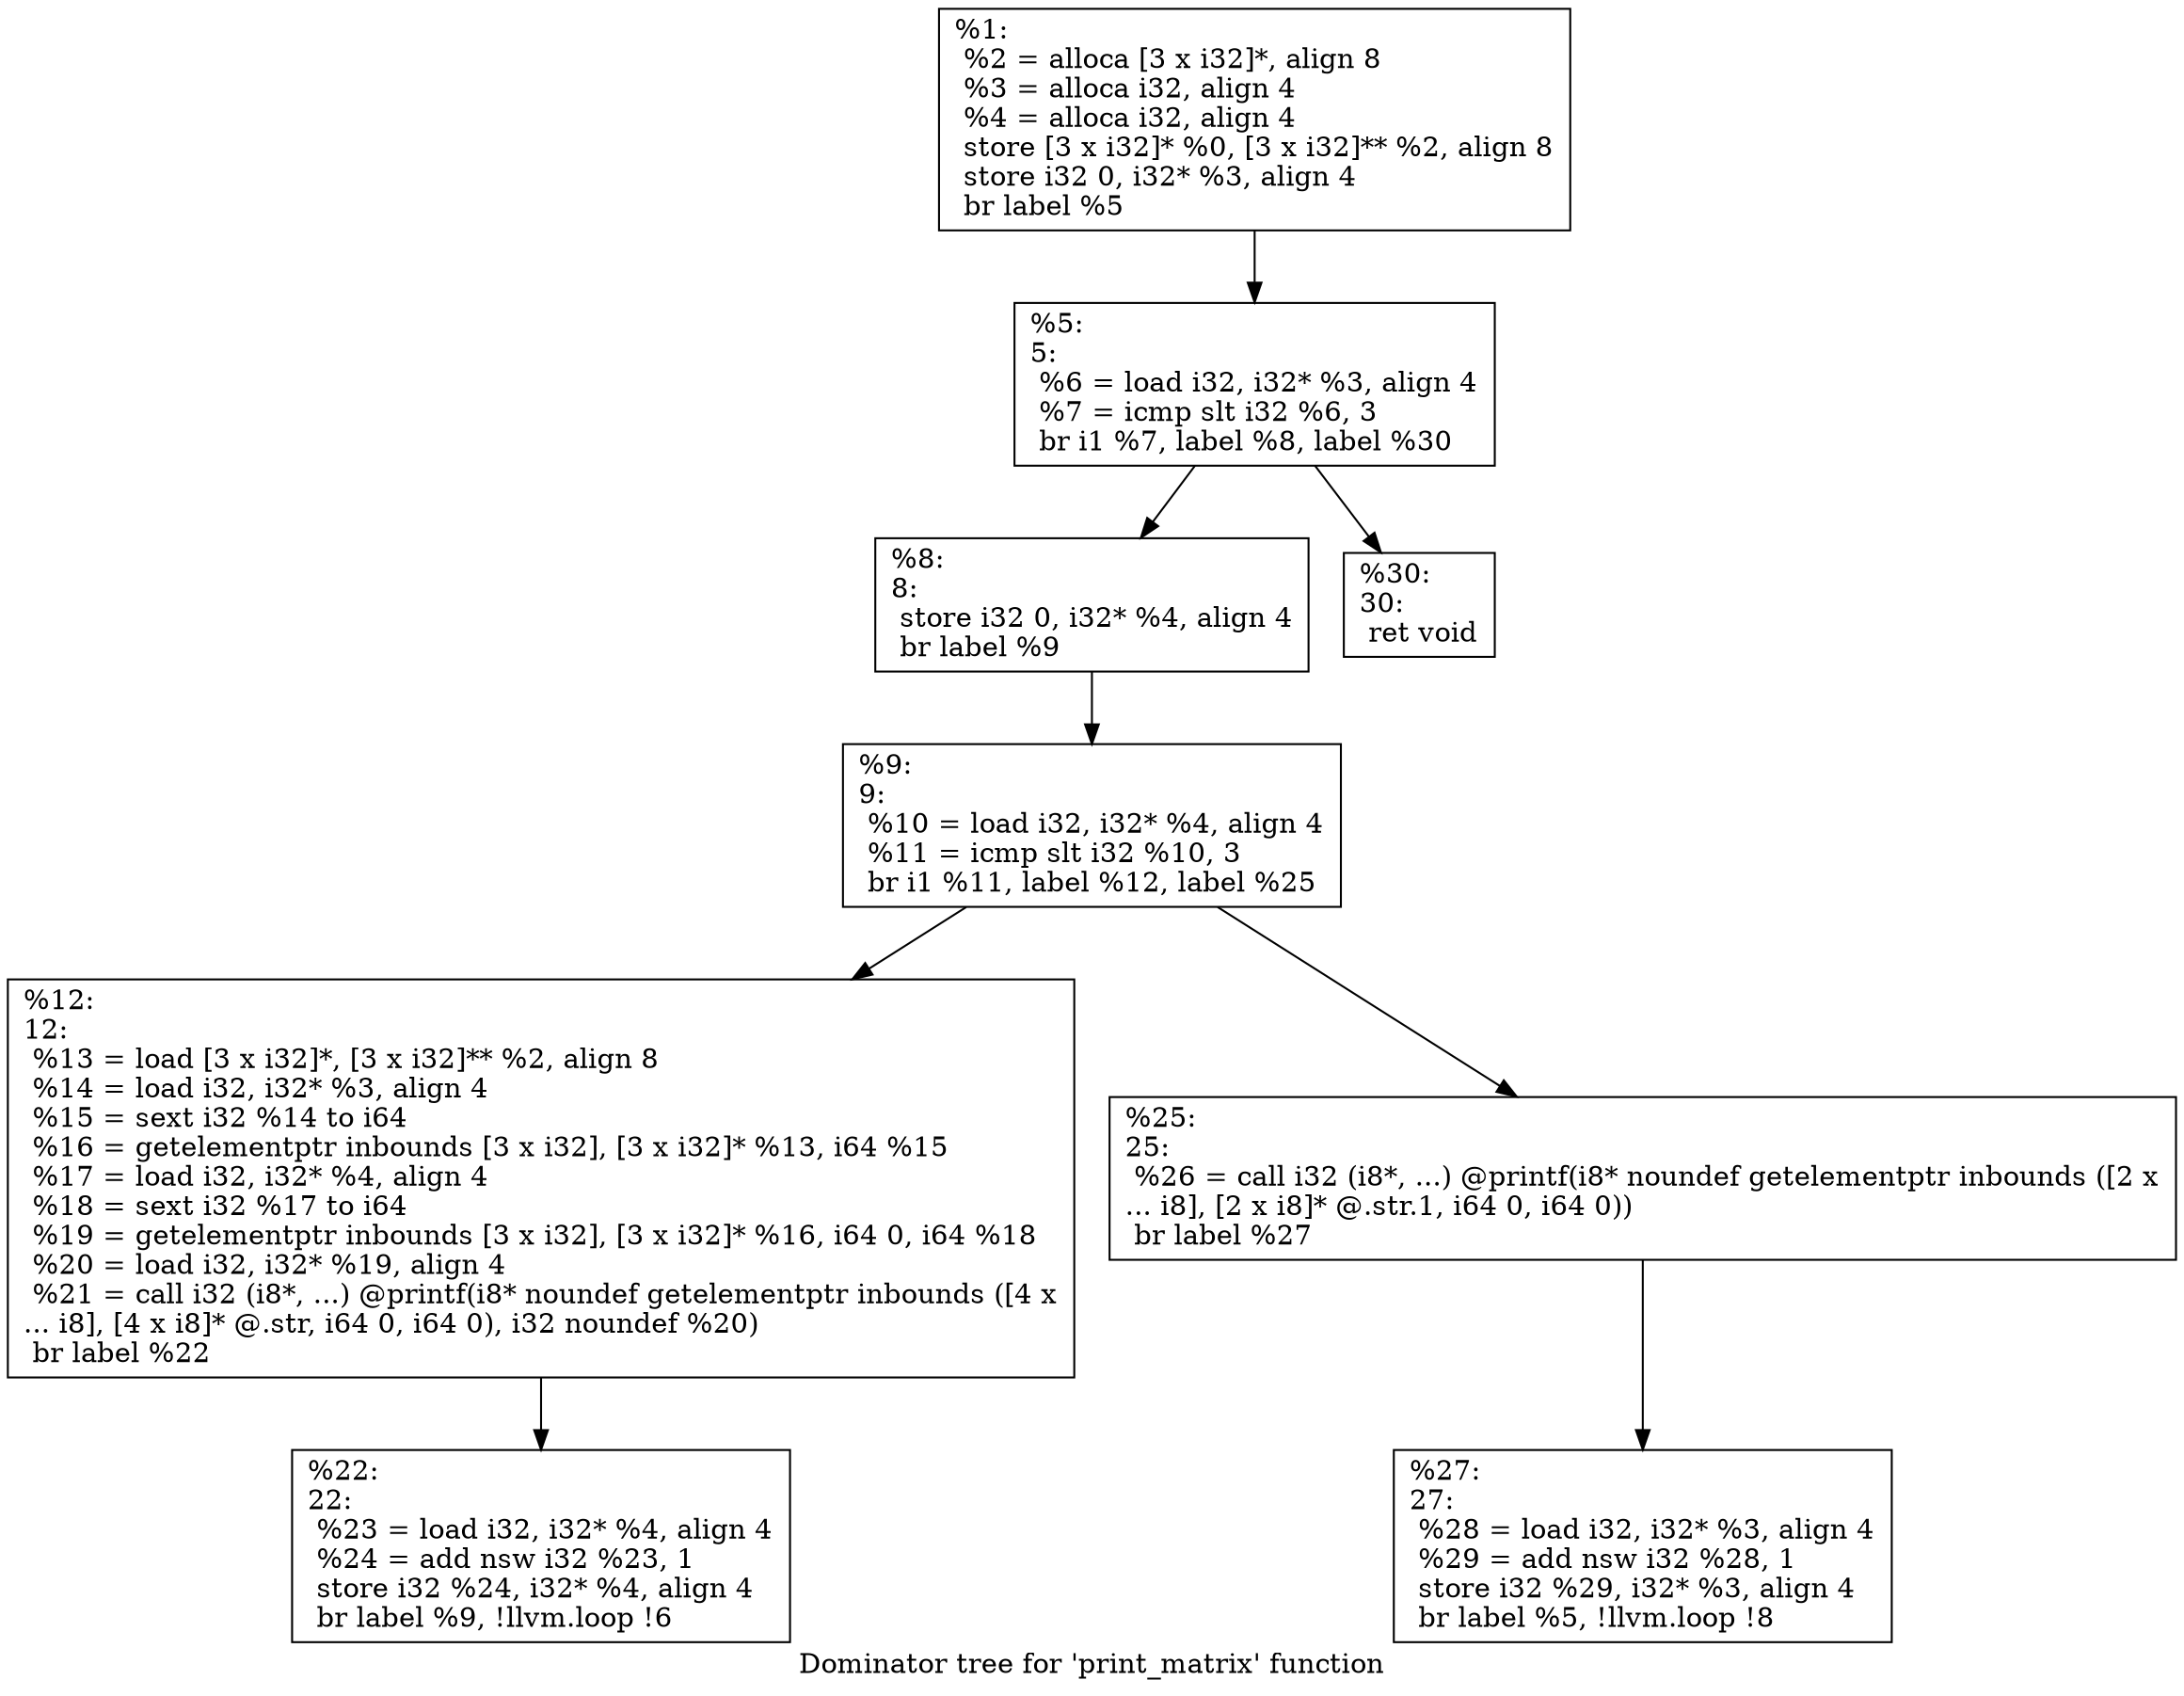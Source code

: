 digraph "Dominator tree for 'print_matrix' function" {
	label="Dominator tree for 'print_matrix' function";

	Node0x55d00145ed60 [shape=record,label="{%1:\l  %2 = alloca [3 x i32]*, align 8\l  %3 = alloca i32, align 4\l  %4 = alloca i32, align 4\l  store [3 x i32]* %0, [3 x i32]** %2, align 8\l  store i32 0, i32* %3, align 4\l  br label %5\l}"];
	Node0x55d00145ed60 -> Node0x55d00145baa0;
	Node0x55d00145baa0 [shape=record,label="{%5:\l5:                                                \l  %6 = load i32, i32* %3, align 4\l  %7 = icmp slt i32 %6, 3\l  br i1 %7, label %8, label %30\l}"];
	Node0x55d00145baa0 -> Node0x55d00145bb00;
	Node0x55d00145baa0 -> Node0x55d00145bd40;
	Node0x55d00145bb00 [shape=record,label="{%8:\l8:                                                \l  store i32 0, i32* %4, align 4\l  br label %9\l}"];
	Node0x55d00145bb00 -> Node0x55d00145bb60;
	Node0x55d00145bb60 [shape=record,label="{%9:\l9:                                                \l  %10 = load i32, i32* %4, align 4\l  %11 = icmp slt i32 %10, 3\l  br i1 %11, label %12, label %25\l}"];
	Node0x55d00145bb60 -> Node0x55d00145bbc0;
	Node0x55d00145bb60 -> Node0x55d00145bc80;
	Node0x55d00145bbc0 [shape=record,label="{%12:\l12:                                               \l  %13 = load [3 x i32]*, [3 x i32]** %2, align 8\l  %14 = load i32, i32* %3, align 4\l  %15 = sext i32 %14 to i64\l  %16 = getelementptr inbounds [3 x i32], [3 x i32]* %13, i64 %15\l  %17 = load i32, i32* %4, align 4\l  %18 = sext i32 %17 to i64\l  %19 = getelementptr inbounds [3 x i32], [3 x i32]* %16, i64 0, i64 %18\l  %20 = load i32, i32* %19, align 4\l  %21 = call i32 (i8*, ...) @printf(i8* noundef getelementptr inbounds ([4 x\l... i8], [4 x i8]* @.str, i64 0, i64 0), i32 noundef %20)\l  br label %22\l}"];
	Node0x55d00145bbc0 -> Node0x55d00145bc20;
	Node0x55d00145bc20 [shape=record,label="{%22:\l22:                                               \l  %23 = load i32, i32* %4, align 4\l  %24 = add nsw i32 %23, 1\l  store i32 %24, i32* %4, align 4\l  br label %9, !llvm.loop !6\l}"];
	Node0x55d00145bc80 [shape=record,label="{%25:\l25:                                               \l  %26 = call i32 (i8*, ...) @printf(i8* noundef getelementptr inbounds ([2 x\l... i8], [2 x i8]* @.str.1, i64 0, i64 0))\l  br label %27\l}"];
	Node0x55d00145bc80 -> Node0x55d00145bce0;
	Node0x55d00145bce0 [shape=record,label="{%27:\l27:                                               \l  %28 = load i32, i32* %3, align 4\l  %29 = add nsw i32 %28, 1\l  store i32 %29, i32* %3, align 4\l  br label %5, !llvm.loop !8\l}"];
	Node0x55d00145bd40 [shape=record,label="{%30:\l30:                                               \l  ret void\l}"];
}
